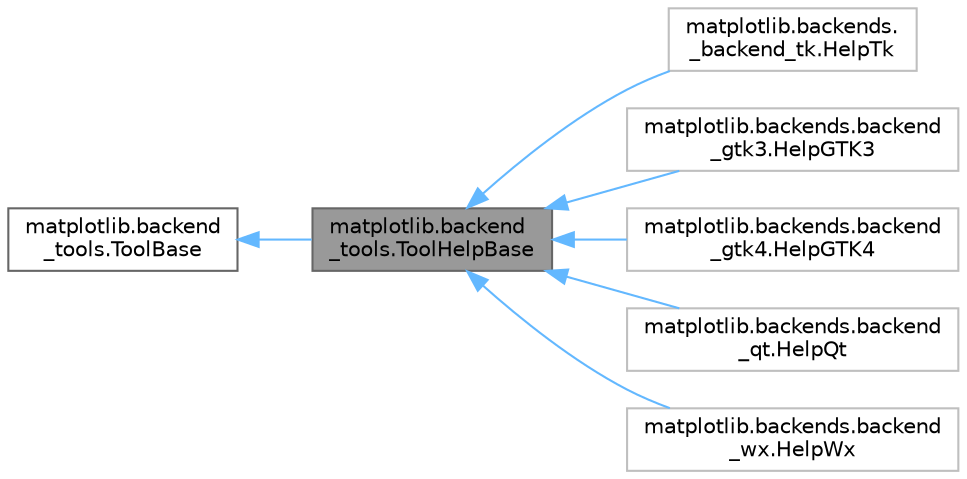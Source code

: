 digraph "matplotlib.backend_tools.ToolHelpBase"
{
 // LATEX_PDF_SIZE
  bgcolor="transparent";
  edge [fontname=Helvetica,fontsize=10,labelfontname=Helvetica,labelfontsize=10];
  node [fontname=Helvetica,fontsize=10,shape=box,height=0.2,width=0.4];
  rankdir="LR";
  Node1 [id="Node000001",label="matplotlib.backend\l_tools.ToolHelpBase",height=0.2,width=0.4,color="gray40", fillcolor="grey60", style="filled", fontcolor="black",tooltip=" "];
  Node2 -> Node1 [id="edge1_Node000001_Node000002",dir="back",color="steelblue1",style="solid",tooltip=" "];
  Node2 [id="Node000002",label="matplotlib.backend\l_tools.ToolBase",height=0.2,width=0.4,color="gray40", fillcolor="white", style="filled",URL="$df/dcc/classmatplotlib_1_1backend__tools_1_1ToolBase.html",tooltip=" "];
  Node1 -> Node3 [id="edge2_Node000001_Node000003",dir="back",color="steelblue1",style="solid",tooltip=" "];
  Node3 [id="Node000003",label="matplotlib.backends.\l_backend_tk.HelpTk",height=0.2,width=0.4,color="grey75", fillcolor="white", style="filled",URL="$d3/daf/classmatplotlib_1_1backends_1_1__backend__tk_1_1HelpTk.html",tooltip=" "];
  Node1 -> Node4 [id="edge3_Node000001_Node000004",dir="back",color="steelblue1",style="solid",tooltip=" "];
  Node4 [id="Node000004",label="matplotlib.backends.backend\l_gtk3.HelpGTK3",height=0.2,width=0.4,color="grey75", fillcolor="white", style="filled",URL="$dd/d28/classmatplotlib_1_1backends_1_1backend__gtk3_1_1HelpGTK3.html",tooltip=" "];
  Node1 -> Node5 [id="edge4_Node000001_Node000005",dir="back",color="steelblue1",style="solid",tooltip=" "];
  Node5 [id="Node000005",label="matplotlib.backends.backend\l_gtk4.HelpGTK4",height=0.2,width=0.4,color="grey75", fillcolor="white", style="filled",URL="$d0/dc6/classmatplotlib_1_1backends_1_1backend__gtk4_1_1HelpGTK4.html",tooltip=" "];
  Node1 -> Node6 [id="edge5_Node000001_Node000006",dir="back",color="steelblue1",style="solid",tooltip=" "];
  Node6 [id="Node000006",label="matplotlib.backends.backend\l_qt.HelpQt",height=0.2,width=0.4,color="grey75", fillcolor="white", style="filled",URL="$d8/df8/classmatplotlib_1_1backends_1_1backend__qt_1_1HelpQt.html",tooltip=" "];
  Node1 -> Node7 [id="edge6_Node000001_Node000007",dir="back",color="steelblue1",style="solid",tooltip=" "];
  Node7 [id="Node000007",label="matplotlib.backends.backend\l_wx.HelpWx",height=0.2,width=0.4,color="grey75", fillcolor="white", style="filled",URL="$d9/d81/classmatplotlib_1_1backends_1_1backend__wx_1_1HelpWx.html",tooltip=" "];
}
